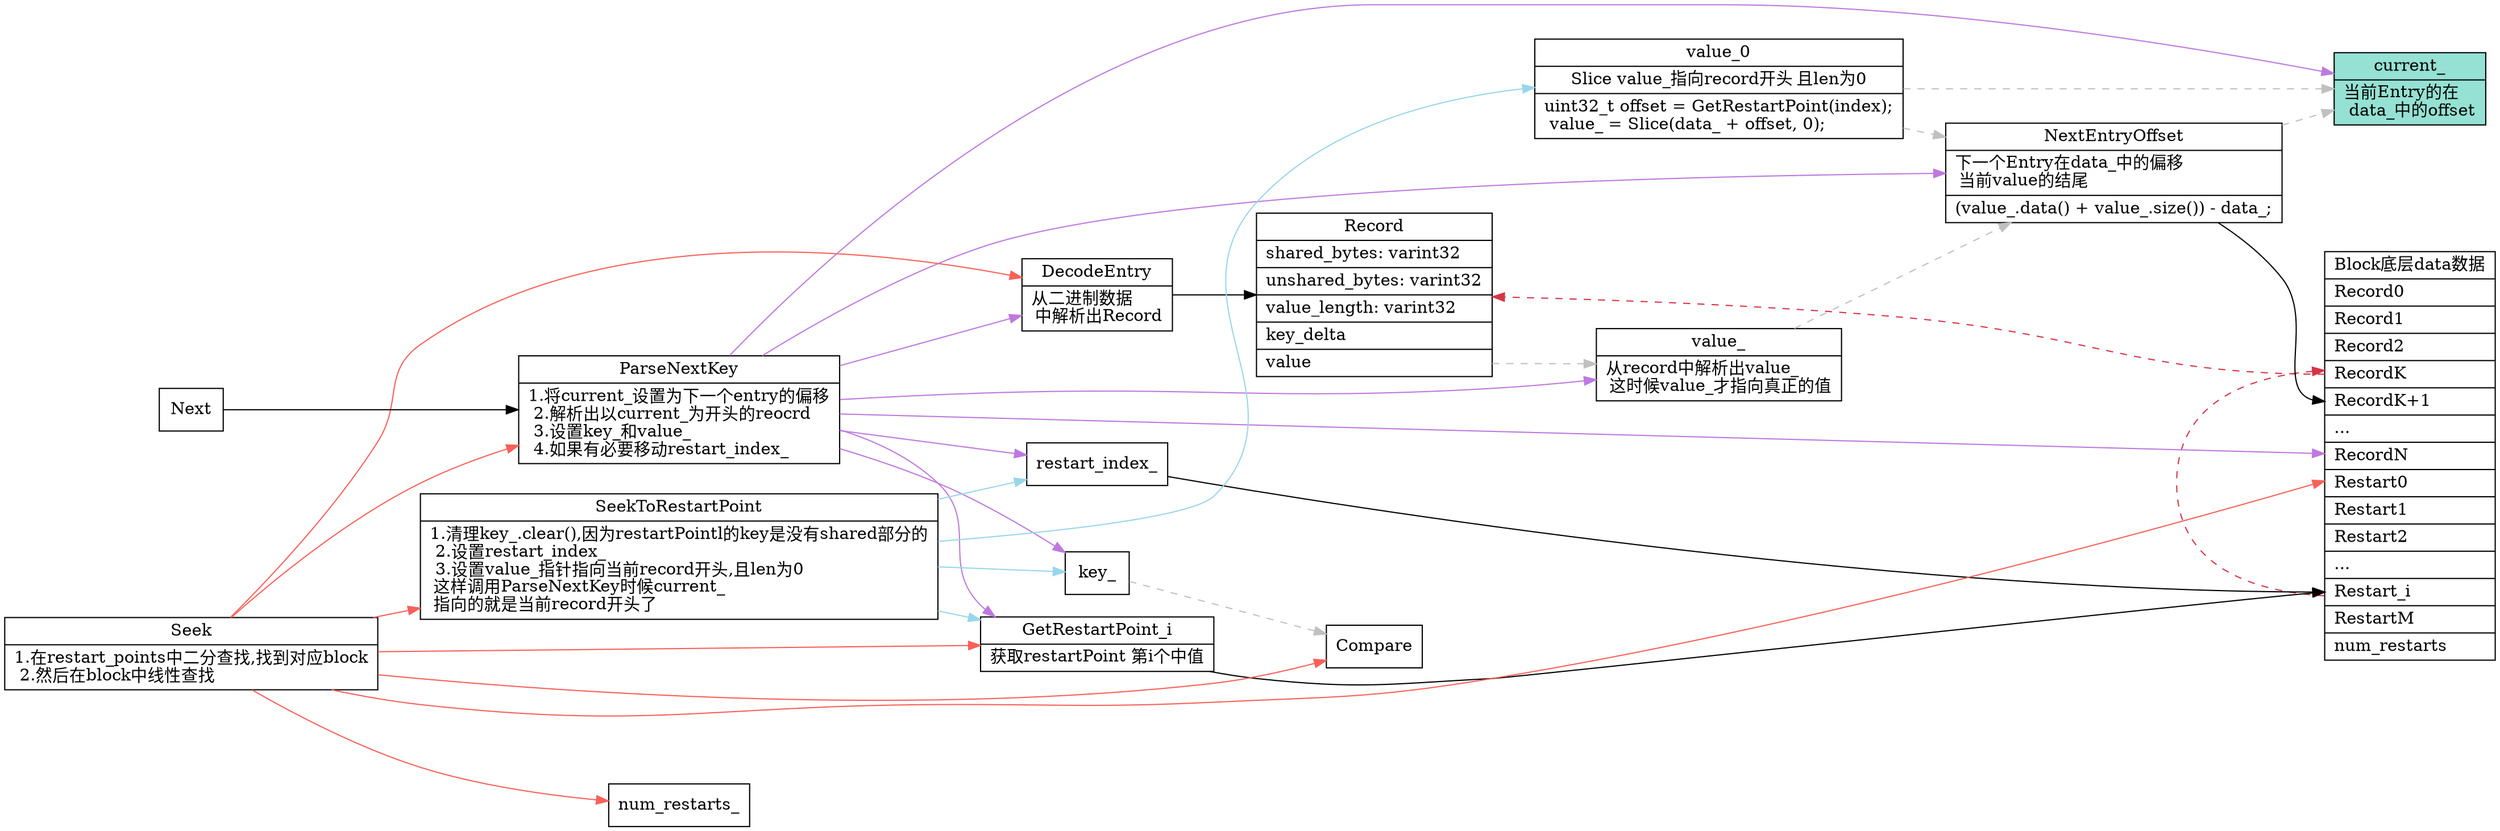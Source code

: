 digraph block_iter {
  node[shape=box;];
  newrank=true;
  rankdir=LR;
  Record[
    shape="record";
    label="{{
      Record|
      shared_bytes: varint32\l|
      unshared_bytes: varint32\l|
      value_length: varint32\l|
      key_delta\l|
      <value> value\l
    }}";
  ];
  data_[
    shape="record";
    label="{{
      Block底层data数据|
      Record0\l|
      Record1\l|
      Record2\l|
      <RecordK>RecordK\l|
      <RecordK1>RecordK+1\l|
      ...\l|
      RecordN\l|
      Restart0\l|
      Restart1\l|
      Restart2\l|
      ...\l|
      <Restart_i> Restart_i\l|
      RestartM\l|
      num_restarts\l
    }}";
  ];
  restart_index_ -> data_:Restart_i;
  data_:Restart_i -> data_:RecordK -> Record[color="#d63447";style=dashed]
  DecodeEntry -> Record;
  NextEntryOffset -> data_:RecordK1;
  GetRestartPoint -> data_:Restart_i;

  Seek[
    shape="record";
    label="{{
      Seek|
      二分查找\l
    }}";
  ];
  current_[
    fillcolor="#95e1d3";
    style=filled;
    shape="record";
    label="{{
      current_|
      当前Entry的在\l 
      data_中的offset\l
    }}";
  ];
  NextEntryOffset[
    shape="record";
    label="{{
      NextEntryOffset|
      下一个Entry在data_中的偏移\l
      当前value的结尾\l|
      (value_.data() + value_.size()) - data_;
    }}";
  ];
  ParseNextKey[
    shape="record";
    label="{{
      ParseNextKey|
      1.将current_设置为下一个entry的偏移\l
      2.解析出以current_为开头的reocrd\l
      3.设置key_和value_\l
      4.如果有必要移动restart_index_\l
    }}";
  ];
  Seek[
    shape="record";
    label="{{
      Seek|
      1.在restart_points中二分查找,找到对应block\l
      2.然后在block中线性查找\l
    }}";
  ];
  GetRestartPoint[
    shape="record";
    label="{{
      GetRestartPoint_i|
      获取restartPoint 第i个中值\l
    }}";
  ];
  SeekToRestartPoint[
    shape="record";
    label="{{
      SeekToRestartPoint|
      1.清理key_.clear(),因为restartPointl的key是没有shared部分的\l
      2.设置restart_index_\l
      3.设置value_指针指向当前record开头,且len为0\l
      这样调用ParseNextKey时候current_\l 
      指向的就是当前record开头了\l
    }}";
  ];
  DecodeEntry[
    shape="record";
    label="{{
      DecodeEntry|
      从二进制数据\l 
      中解析出Record\l
    }}";
  ];
  value_0[
    shape="record";
    label="{{
      value_0|
      Slice value_指向record开头 且len为0|
      uint32_t offset = GetRestartPoint(index);\l
      value_ = Slice(data_ + offset, 0);\l
    }}";
  ];
  Next -> {
    ParseNextKey;
  }
  ParseNextKey -> {
    NextEntryOffset;
    current_;
    DecodeEntry;
    GetRestartPoint;
    data_;
    key_;
    value_;
    restart_index_;
  }[color="#be79df"];
  Seek -> {
    GetRestartPoint;
    DecodeEntry;
    SeekToRestartPoint;
    ParseNextKey;
    Compare;
    data_;
    num_restarts_;
  }[color="#f8615a"]
  value_[
    shape="record";
    label="{{
      value_|
      从record中解析出value_\l
      这时候value_才指向真正的值\l
    }}";
  ];

  SeekToRestartPoint -> {
    key_;
    value_0;
    restart_index_;
    GetRestartPoint;
  }[color="#98d6ea"]

  //dep
  {
    edge[style=dashed;color=gray];
    value_ -> NextEntryOffset;
    key_ -> Compare;
    NextEntryOffset -> current_;
    Record:value -> value_;
    value_0 -> {NextEntryOffset;current_}
  }
}
